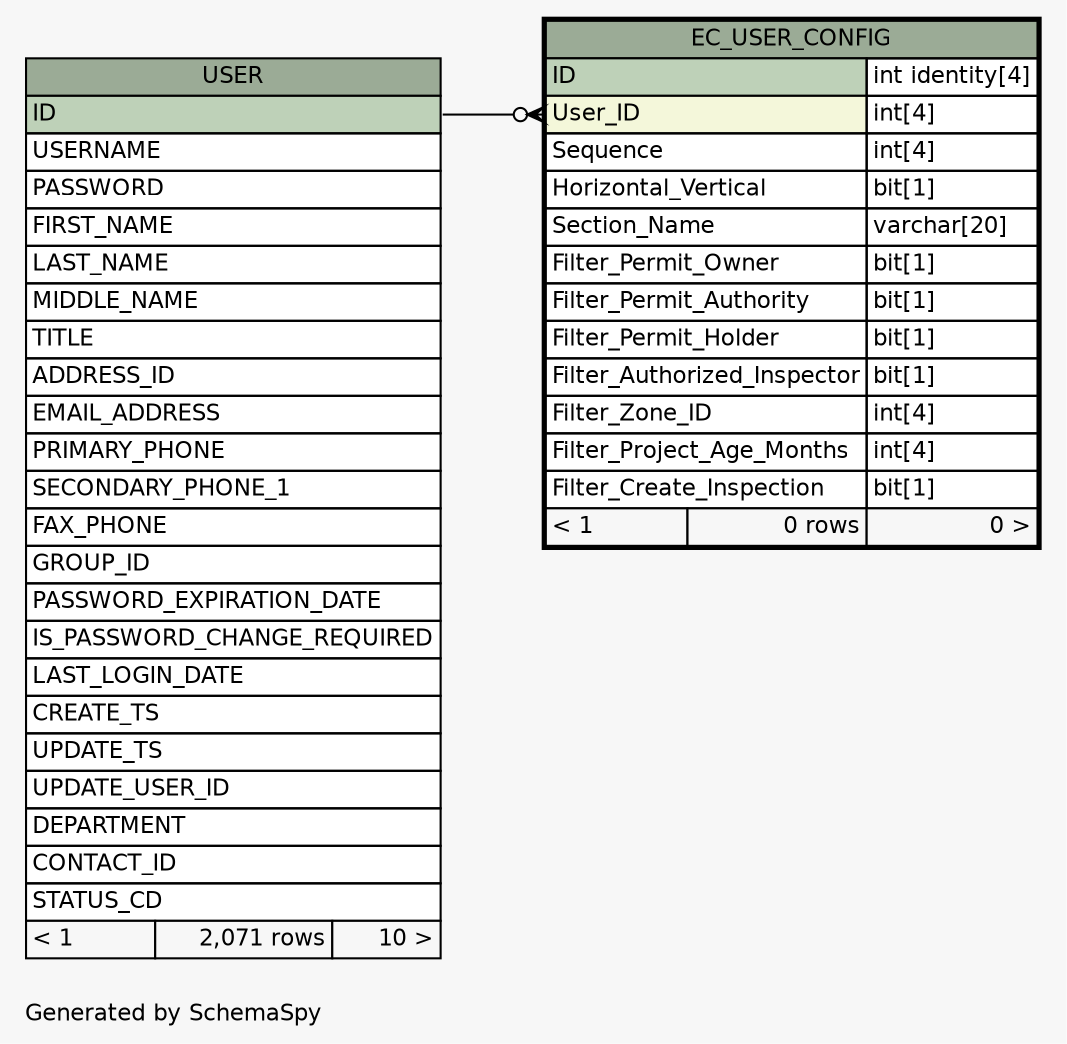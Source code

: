 // dot 2.28.0 on Windows 7 6.1
// SchemaSpy rev 590
digraph "oneDegreeRelationshipsDiagram" {
  graph [
    rankdir="RL"
    bgcolor="#f7f7f7"
    label="\nGenerated by SchemaSpy"
    labeljust="l"
    nodesep="0.18"
    ranksep="0.46"
    fontname="Helvetica"
    fontsize="11"
  ];
  node [
    fontname="Helvetica"
    fontsize="11"
    shape="plaintext"
  ];
  edge [
    arrowsize="0.8"
  ];
  "EC_USER_CONFIG":"User_ID":w -> "USER":"ID":e [arrowhead=none dir=back arrowtail=crowodot];
  "EC_USER_CONFIG" [
    label=<
    <TABLE BORDER="2" CELLBORDER="1" CELLSPACING="0" BGCOLOR="#ffffff">
      <TR><TD COLSPAN="3" BGCOLOR="#9bab96" ALIGN="CENTER">EC_USER_CONFIG</TD></TR>
      <TR><TD PORT="ID" COLSPAN="2" BGCOLOR="#bed1b8" ALIGN="LEFT">ID</TD><TD PORT="ID.type" ALIGN="LEFT">int identity[4]</TD></TR>
      <TR><TD PORT="User_ID" COLSPAN="2" BGCOLOR="#f4f7da" ALIGN="LEFT">User_ID</TD><TD PORT="User_ID.type" ALIGN="LEFT">int[4]</TD></TR>
      <TR><TD PORT="Sequence" COLSPAN="2" ALIGN="LEFT">Sequence</TD><TD PORT="Sequence.type" ALIGN="LEFT">int[4]</TD></TR>
      <TR><TD PORT="Horizontal_Vertical" COLSPAN="2" ALIGN="LEFT">Horizontal_Vertical</TD><TD PORT="Horizontal_Vertical.type" ALIGN="LEFT">bit[1]</TD></TR>
      <TR><TD PORT="Section_Name" COLSPAN="2" ALIGN="LEFT">Section_Name</TD><TD PORT="Section_Name.type" ALIGN="LEFT">varchar[20]</TD></TR>
      <TR><TD PORT="Filter_Permit_Owner" COLSPAN="2" ALIGN="LEFT">Filter_Permit_Owner</TD><TD PORT="Filter_Permit_Owner.type" ALIGN="LEFT">bit[1]</TD></TR>
      <TR><TD PORT="Filter_Permit_Authority" COLSPAN="2" ALIGN="LEFT">Filter_Permit_Authority</TD><TD PORT="Filter_Permit_Authority.type" ALIGN="LEFT">bit[1]</TD></TR>
      <TR><TD PORT="Filter_Permit_Holder" COLSPAN="2" ALIGN="LEFT">Filter_Permit_Holder</TD><TD PORT="Filter_Permit_Holder.type" ALIGN="LEFT">bit[1]</TD></TR>
      <TR><TD PORT="Filter_Authorized_Inspector" COLSPAN="2" ALIGN="LEFT">Filter_Authorized_Inspector</TD><TD PORT="Filter_Authorized_Inspector.type" ALIGN="LEFT">bit[1]</TD></TR>
      <TR><TD PORT="Filter_Zone_ID" COLSPAN="2" ALIGN="LEFT">Filter_Zone_ID</TD><TD PORT="Filter_Zone_ID.type" ALIGN="LEFT">int[4]</TD></TR>
      <TR><TD PORT="Filter_Project_Age_Months" COLSPAN="2" ALIGN="LEFT">Filter_Project_Age_Months</TD><TD PORT="Filter_Project_Age_Months.type" ALIGN="LEFT">int[4]</TD></TR>
      <TR><TD PORT="Filter_Create_Inspection" COLSPAN="2" ALIGN="LEFT">Filter_Create_Inspection</TD><TD PORT="Filter_Create_Inspection.type" ALIGN="LEFT">bit[1]</TD></TR>
      <TR><TD ALIGN="LEFT" BGCOLOR="#f7f7f7">&lt; 1</TD><TD ALIGN="RIGHT" BGCOLOR="#f7f7f7">0 rows</TD><TD ALIGN="RIGHT" BGCOLOR="#f7f7f7">0 &gt;</TD></TR>
    </TABLE>>
    URL="EC_USER_CONFIG.html"
    tooltip="EC_USER_CONFIG"
  ];
  "USER" [
    label=<
    <TABLE BORDER="0" CELLBORDER="1" CELLSPACING="0" BGCOLOR="#ffffff">
      <TR><TD COLSPAN="3" BGCOLOR="#9bab96" ALIGN="CENTER">USER</TD></TR>
      <TR><TD PORT="ID" COLSPAN="3" BGCOLOR="#bed1b8" ALIGN="LEFT">ID</TD></TR>
      <TR><TD PORT="USERNAME" COLSPAN="3" ALIGN="LEFT">USERNAME</TD></TR>
      <TR><TD PORT="PASSWORD" COLSPAN="3" ALIGN="LEFT">PASSWORD</TD></TR>
      <TR><TD PORT="FIRST_NAME" COLSPAN="3" ALIGN="LEFT">FIRST_NAME</TD></TR>
      <TR><TD PORT="LAST_NAME" COLSPAN="3" ALIGN="LEFT">LAST_NAME</TD></TR>
      <TR><TD PORT="MIDDLE_NAME" COLSPAN="3" ALIGN="LEFT">MIDDLE_NAME</TD></TR>
      <TR><TD PORT="TITLE" COLSPAN="3" ALIGN="LEFT">TITLE</TD></TR>
      <TR><TD PORT="ADDRESS_ID" COLSPAN="3" ALIGN="LEFT">ADDRESS_ID</TD></TR>
      <TR><TD PORT="EMAIL_ADDRESS" COLSPAN="3" ALIGN="LEFT">EMAIL_ADDRESS</TD></TR>
      <TR><TD PORT="PRIMARY_PHONE" COLSPAN="3" ALIGN="LEFT">PRIMARY_PHONE</TD></TR>
      <TR><TD PORT="SECONDARY_PHONE_1" COLSPAN="3" ALIGN="LEFT">SECONDARY_PHONE_1</TD></TR>
      <TR><TD PORT="FAX_PHONE" COLSPAN="3" ALIGN="LEFT">FAX_PHONE</TD></TR>
      <TR><TD PORT="GROUP_ID" COLSPAN="3" ALIGN="LEFT">GROUP_ID</TD></TR>
      <TR><TD PORT="PASSWORD_EXPIRATION_DATE" COLSPAN="3" ALIGN="LEFT">PASSWORD_EXPIRATION_DATE</TD></TR>
      <TR><TD PORT="IS_PASSWORD_CHANGE_REQUIRED" COLSPAN="3" ALIGN="LEFT">IS_PASSWORD_CHANGE_REQUIRED</TD></TR>
      <TR><TD PORT="LAST_LOGIN_DATE" COLSPAN="3" ALIGN="LEFT">LAST_LOGIN_DATE</TD></TR>
      <TR><TD PORT="CREATE_TS" COLSPAN="3" ALIGN="LEFT">CREATE_TS</TD></TR>
      <TR><TD PORT="UPDATE_TS" COLSPAN="3" ALIGN="LEFT">UPDATE_TS</TD></TR>
      <TR><TD PORT="UPDATE_USER_ID" COLSPAN="3" ALIGN="LEFT">UPDATE_USER_ID</TD></TR>
      <TR><TD PORT="DEPARTMENT" COLSPAN="3" ALIGN="LEFT">DEPARTMENT</TD></TR>
      <TR><TD PORT="CONTACT_ID" COLSPAN="3" ALIGN="LEFT">CONTACT_ID</TD></TR>
      <TR><TD PORT="STATUS_CD" COLSPAN="3" ALIGN="LEFT">STATUS_CD</TD></TR>
      <TR><TD ALIGN="LEFT" BGCOLOR="#f7f7f7">&lt; 1</TD><TD ALIGN="RIGHT" BGCOLOR="#f7f7f7">2,071 rows</TD><TD ALIGN="RIGHT" BGCOLOR="#f7f7f7">10 &gt;</TD></TR>
    </TABLE>>
    URL="USER.html"
    tooltip="USER"
  ];
}
